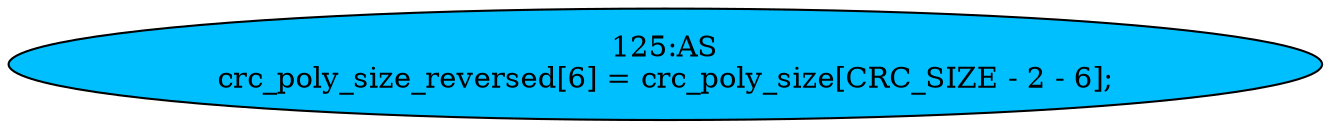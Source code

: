 strict digraph "" {
	node [label="\N"];
	"125:AS"	 [ast="<pyverilog.vparser.ast.Assign object at 0x7f1596dae250>",
		def_var="['crc_poly_size_reversed']",
		fillcolor=deepskyblue,
		label="125:AS
crc_poly_size_reversed[6] = crc_poly_size[CRC_SIZE - 2 - 6];",
		statements="[]",
		style=filled,
		typ=Assign,
		use_var="['crc_poly_size']"];
}
